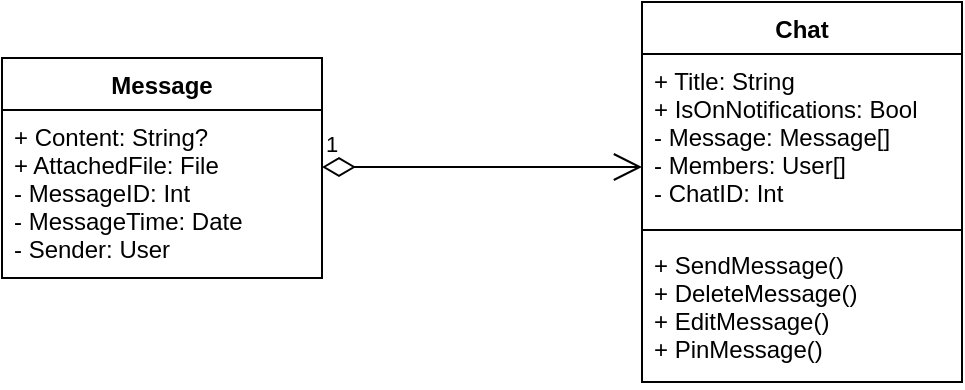 <mxfile version="15.4.3" type="device"><diagram id="XhYFzgeEF9-P1altp1eM" name="Page-1"><mxGraphModel dx="886" dy="493" grid="1" gridSize="10" guides="1" tooltips="1" connect="1" arrows="1" fold="1" page="1" pageScale="1" pageWidth="827" pageHeight="1169" math="0" shadow="0"><root><mxCell id="0"/><mxCell id="1" parent="0"/><mxCell id="bJ6BcWymYSCUv9Wn4ZzD-1" value="Message" style="swimlane;fontStyle=1;align=center;verticalAlign=top;childLayout=stackLayout;horizontal=1;startSize=26;horizontalStack=0;resizeParent=1;resizeParentMax=0;resizeLast=0;collapsible=1;marginBottom=0;" vertex="1" parent="1"><mxGeometry x="110" y="218" width="160" height="110" as="geometry"/></mxCell><mxCell id="bJ6BcWymYSCUv9Wn4ZzD-2" value="+ Content: String?&#10;+ AttachedFile: File&#10;- MessageID: Int&#10;- MessageTime: Date&#10;- Sender: User&#10;" style="text;strokeColor=none;fillColor=none;align=left;verticalAlign=top;spacingLeft=4;spacingRight=4;overflow=hidden;rotatable=0;points=[[0,0.5],[1,0.5]];portConstraint=eastwest;" vertex="1" parent="bJ6BcWymYSCUv9Wn4ZzD-1"><mxGeometry y="26" width="160" height="84" as="geometry"/></mxCell><mxCell id="bJ6BcWymYSCUv9Wn4ZzD-5" value="Chat" style="swimlane;fontStyle=1;align=center;verticalAlign=top;childLayout=stackLayout;horizontal=1;startSize=26;horizontalStack=0;resizeParent=1;resizeParentMax=0;resizeLast=0;collapsible=1;marginBottom=0;" vertex="1" parent="1"><mxGeometry x="430" y="190" width="160" height="190" as="geometry"/></mxCell><mxCell id="bJ6BcWymYSCUv9Wn4ZzD-6" value="+ Title: String&#10;+ IsOnNotifications: Bool&#10;- Message: Message[]&#10;- Members: User[]&#10;- ChatID: Int&#10;" style="text;strokeColor=none;fillColor=none;align=left;verticalAlign=top;spacingLeft=4;spacingRight=4;overflow=hidden;rotatable=0;points=[[0,0.5],[1,0.5]];portConstraint=eastwest;" vertex="1" parent="bJ6BcWymYSCUv9Wn4ZzD-5"><mxGeometry y="26" width="160" height="84" as="geometry"/></mxCell><mxCell id="bJ6BcWymYSCUv9Wn4ZzD-7" value="" style="line;strokeWidth=1;fillColor=none;align=left;verticalAlign=middle;spacingTop=-1;spacingLeft=3;spacingRight=3;rotatable=0;labelPosition=right;points=[];portConstraint=eastwest;" vertex="1" parent="bJ6BcWymYSCUv9Wn4ZzD-5"><mxGeometry y="110" width="160" height="8" as="geometry"/></mxCell><mxCell id="bJ6BcWymYSCUv9Wn4ZzD-8" value="+ SendMessage()&#10;+ DeleteMessage()&#10;+ EditMessage()&#10;+ PinMessage()" style="text;strokeColor=none;fillColor=none;align=left;verticalAlign=top;spacingLeft=4;spacingRight=4;overflow=hidden;rotatable=0;points=[[0,0.5],[1,0.5]];portConstraint=eastwest;" vertex="1" parent="bJ6BcWymYSCUv9Wn4ZzD-5"><mxGeometry y="118" width="160" height="72" as="geometry"/></mxCell><mxCell id="bJ6BcWymYSCUv9Wn4ZzD-9" value="1" style="endArrow=open;html=1;endSize=12;startArrow=diamondThin;startSize=14;startFill=0;edgeStyle=orthogonalEdgeStyle;align=left;verticalAlign=bottom;rounded=0;" edge="1" parent="1"><mxGeometry x="-1" y="3" relative="1" as="geometry"><mxPoint x="270" y="272.5" as="sourcePoint"/><mxPoint x="430" y="272.5" as="targetPoint"/></mxGeometry></mxCell></root></mxGraphModel></diagram></mxfile>
